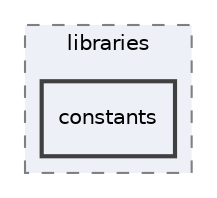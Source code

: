 digraph "src/Arduino/libraries/constants"
{
 // LATEX_PDF_SIZE
  edge [fontname="Helvetica",fontsize="10",labelfontname="Helvetica",labelfontsize="10"];
  node [fontname="Helvetica",fontsize="10",shape=record];
  compound=true
  subgraph clusterdir_f99f708cec72a15cd88662dbbe55aa94 {
    graph [ bgcolor="#edf0f7", pencolor="grey50", style="filled,dashed,", label="libraries", fontname="Helvetica", fontsize="10", URL="dir_f99f708cec72a15cd88662dbbe55aa94.html"]
  dir_ea4ffa1d321717fac9950cd74deab854 [shape=box, label="constants", style="filled,bold,", fillcolor="#edf0f7", color="grey25", URL="dir_ea4ffa1d321717fac9950cd74deab854.html"];
  }
}
